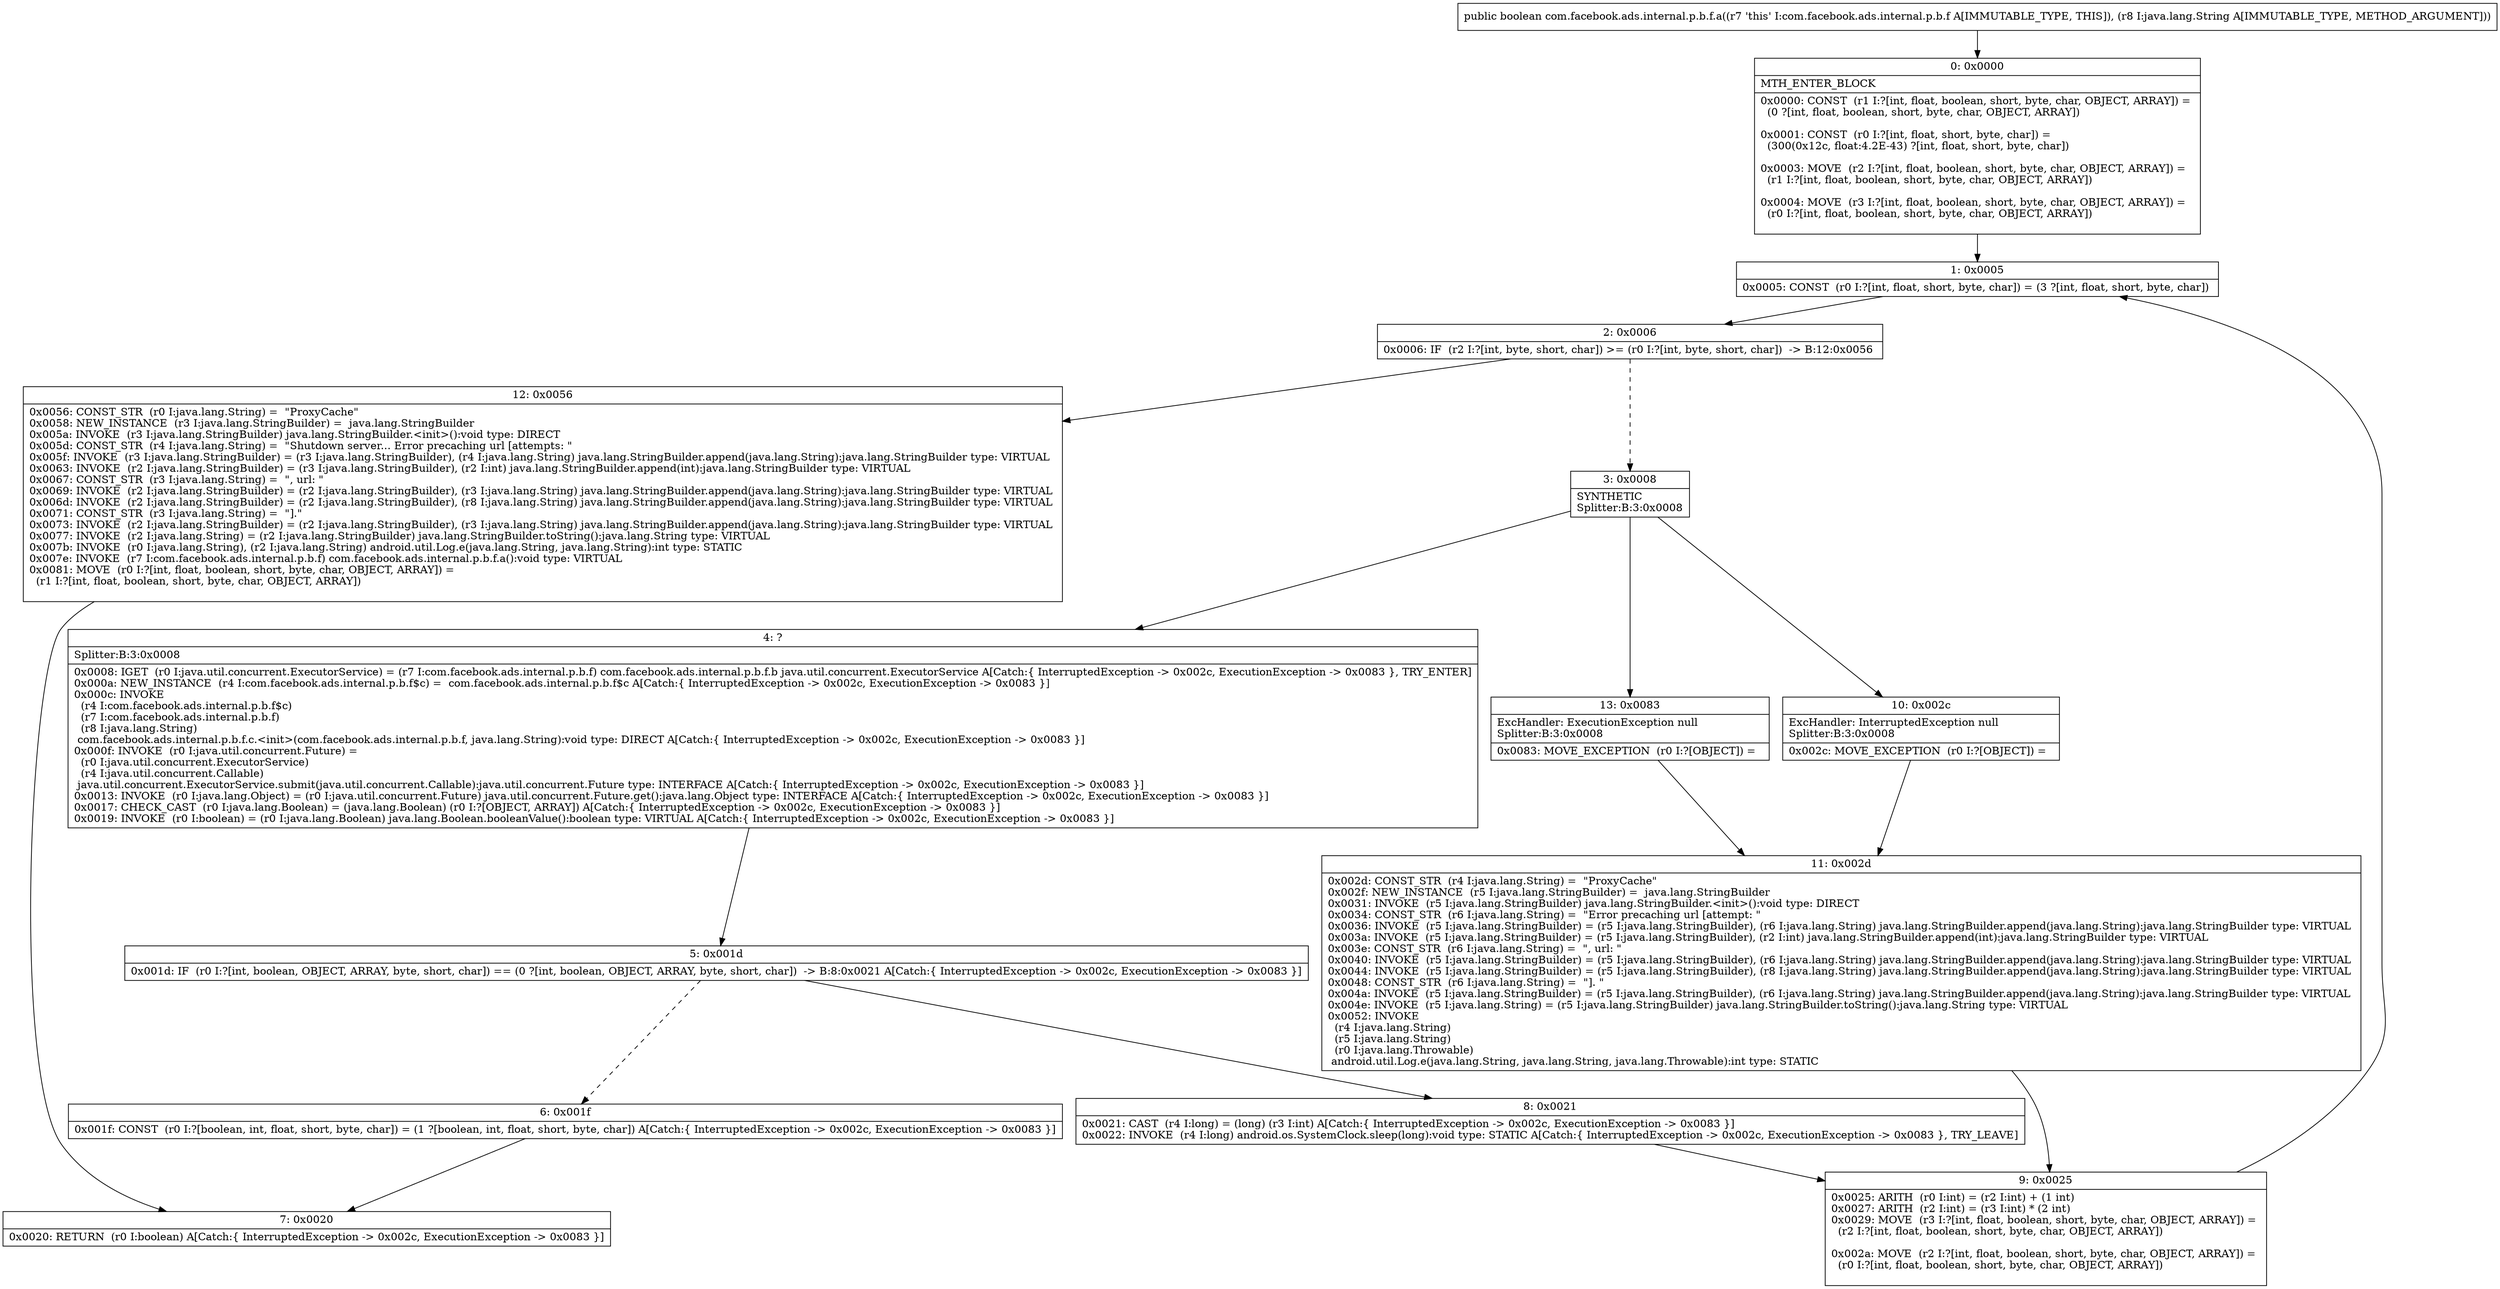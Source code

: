 digraph "CFG forcom.facebook.ads.internal.p.b.f.a(Ljava\/lang\/String;)Z" {
Node_0 [shape=record,label="{0\:\ 0x0000|MTH_ENTER_BLOCK\l|0x0000: CONST  (r1 I:?[int, float, boolean, short, byte, char, OBJECT, ARRAY]) = \l  (0 ?[int, float, boolean, short, byte, char, OBJECT, ARRAY])\l \l0x0001: CONST  (r0 I:?[int, float, short, byte, char]) = \l  (300(0x12c, float:4.2E\-43) ?[int, float, short, byte, char])\l \l0x0003: MOVE  (r2 I:?[int, float, boolean, short, byte, char, OBJECT, ARRAY]) = \l  (r1 I:?[int, float, boolean, short, byte, char, OBJECT, ARRAY])\l \l0x0004: MOVE  (r3 I:?[int, float, boolean, short, byte, char, OBJECT, ARRAY]) = \l  (r0 I:?[int, float, boolean, short, byte, char, OBJECT, ARRAY])\l \l}"];
Node_1 [shape=record,label="{1\:\ 0x0005|0x0005: CONST  (r0 I:?[int, float, short, byte, char]) = (3 ?[int, float, short, byte, char]) \l}"];
Node_2 [shape=record,label="{2\:\ 0x0006|0x0006: IF  (r2 I:?[int, byte, short, char]) \>= (r0 I:?[int, byte, short, char])  \-\> B:12:0x0056 \l}"];
Node_3 [shape=record,label="{3\:\ 0x0008|SYNTHETIC\lSplitter:B:3:0x0008\l}"];
Node_4 [shape=record,label="{4\:\ ?|Splitter:B:3:0x0008\l|0x0008: IGET  (r0 I:java.util.concurrent.ExecutorService) = (r7 I:com.facebook.ads.internal.p.b.f) com.facebook.ads.internal.p.b.f.b java.util.concurrent.ExecutorService A[Catch:\{ InterruptedException \-\> 0x002c, ExecutionException \-\> 0x0083 \}, TRY_ENTER]\l0x000a: NEW_INSTANCE  (r4 I:com.facebook.ads.internal.p.b.f$c) =  com.facebook.ads.internal.p.b.f$c A[Catch:\{ InterruptedException \-\> 0x002c, ExecutionException \-\> 0x0083 \}]\l0x000c: INVOKE  \l  (r4 I:com.facebook.ads.internal.p.b.f$c)\l  (r7 I:com.facebook.ads.internal.p.b.f)\l  (r8 I:java.lang.String)\l com.facebook.ads.internal.p.b.f.c.\<init\>(com.facebook.ads.internal.p.b.f, java.lang.String):void type: DIRECT A[Catch:\{ InterruptedException \-\> 0x002c, ExecutionException \-\> 0x0083 \}]\l0x000f: INVOKE  (r0 I:java.util.concurrent.Future) = \l  (r0 I:java.util.concurrent.ExecutorService)\l  (r4 I:java.util.concurrent.Callable)\l java.util.concurrent.ExecutorService.submit(java.util.concurrent.Callable):java.util.concurrent.Future type: INTERFACE A[Catch:\{ InterruptedException \-\> 0x002c, ExecutionException \-\> 0x0083 \}]\l0x0013: INVOKE  (r0 I:java.lang.Object) = (r0 I:java.util.concurrent.Future) java.util.concurrent.Future.get():java.lang.Object type: INTERFACE A[Catch:\{ InterruptedException \-\> 0x002c, ExecutionException \-\> 0x0083 \}]\l0x0017: CHECK_CAST  (r0 I:java.lang.Boolean) = (java.lang.Boolean) (r0 I:?[OBJECT, ARRAY]) A[Catch:\{ InterruptedException \-\> 0x002c, ExecutionException \-\> 0x0083 \}]\l0x0019: INVOKE  (r0 I:boolean) = (r0 I:java.lang.Boolean) java.lang.Boolean.booleanValue():boolean type: VIRTUAL A[Catch:\{ InterruptedException \-\> 0x002c, ExecutionException \-\> 0x0083 \}]\l}"];
Node_5 [shape=record,label="{5\:\ 0x001d|0x001d: IF  (r0 I:?[int, boolean, OBJECT, ARRAY, byte, short, char]) == (0 ?[int, boolean, OBJECT, ARRAY, byte, short, char])  \-\> B:8:0x0021 A[Catch:\{ InterruptedException \-\> 0x002c, ExecutionException \-\> 0x0083 \}]\l}"];
Node_6 [shape=record,label="{6\:\ 0x001f|0x001f: CONST  (r0 I:?[boolean, int, float, short, byte, char]) = (1 ?[boolean, int, float, short, byte, char]) A[Catch:\{ InterruptedException \-\> 0x002c, ExecutionException \-\> 0x0083 \}]\l}"];
Node_7 [shape=record,label="{7\:\ 0x0020|0x0020: RETURN  (r0 I:boolean) A[Catch:\{ InterruptedException \-\> 0x002c, ExecutionException \-\> 0x0083 \}]\l}"];
Node_8 [shape=record,label="{8\:\ 0x0021|0x0021: CAST  (r4 I:long) = (long) (r3 I:int) A[Catch:\{ InterruptedException \-\> 0x002c, ExecutionException \-\> 0x0083 \}]\l0x0022: INVOKE  (r4 I:long) android.os.SystemClock.sleep(long):void type: STATIC A[Catch:\{ InterruptedException \-\> 0x002c, ExecutionException \-\> 0x0083 \}, TRY_LEAVE]\l}"];
Node_9 [shape=record,label="{9\:\ 0x0025|0x0025: ARITH  (r0 I:int) = (r2 I:int) + (1 int) \l0x0027: ARITH  (r2 I:int) = (r3 I:int) * (2 int) \l0x0029: MOVE  (r3 I:?[int, float, boolean, short, byte, char, OBJECT, ARRAY]) = \l  (r2 I:?[int, float, boolean, short, byte, char, OBJECT, ARRAY])\l \l0x002a: MOVE  (r2 I:?[int, float, boolean, short, byte, char, OBJECT, ARRAY]) = \l  (r0 I:?[int, float, boolean, short, byte, char, OBJECT, ARRAY])\l \l}"];
Node_10 [shape=record,label="{10\:\ 0x002c|ExcHandler: InterruptedException null\lSplitter:B:3:0x0008\l|0x002c: MOVE_EXCEPTION  (r0 I:?[OBJECT]) =  \l}"];
Node_11 [shape=record,label="{11\:\ 0x002d|0x002d: CONST_STR  (r4 I:java.lang.String) =  \"ProxyCache\" \l0x002f: NEW_INSTANCE  (r5 I:java.lang.StringBuilder) =  java.lang.StringBuilder \l0x0031: INVOKE  (r5 I:java.lang.StringBuilder) java.lang.StringBuilder.\<init\>():void type: DIRECT \l0x0034: CONST_STR  (r6 I:java.lang.String) =  \"Error precaching url [attempt: \" \l0x0036: INVOKE  (r5 I:java.lang.StringBuilder) = (r5 I:java.lang.StringBuilder), (r6 I:java.lang.String) java.lang.StringBuilder.append(java.lang.String):java.lang.StringBuilder type: VIRTUAL \l0x003a: INVOKE  (r5 I:java.lang.StringBuilder) = (r5 I:java.lang.StringBuilder), (r2 I:int) java.lang.StringBuilder.append(int):java.lang.StringBuilder type: VIRTUAL \l0x003e: CONST_STR  (r6 I:java.lang.String) =  \", url: \" \l0x0040: INVOKE  (r5 I:java.lang.StringBuilder) = (r5 I:java.lang.StringBuilder), (r6 I:java.lang.String) java.lang.StringBuilder.append(java.lang.String):java.lang.StringBuilder type: VIRTUAL \l0x0044: INVOKE  (r5 I:java.lang.StringBuilder) = (r5 I:java.lang.StringBuilder), (r8 I:java.lang.String) java.lang.StringBuilder.append(java.lang.String):java.lang.StringBuilder type: VIRTUAL \l0x0048: CONST_STR  (r6 I:java.lang.String) =  \"]. \" \l0x004a: INVOKE  (r5 I:java.lang.StringBuilder) = (r5 I:java.lang.StringBuilder), (r6 I:java.lang.String) java.lang.StringBuilder.append(java.lang.String):java.lang.StringBuilder type: VIRTUAL \l0x004e: INVOKE  (r5 I:java.lang.String) = (r5 I:java.lang.StringBuilder) java.lang.StringBuilder.toString():java.lang.String type: VIRTUAL \l0x0052: INVOKE  \l  (r4 I:java.lang.String)\l  (r5 I:java.lang.String)\l  (r0 I:java.lang.Throwable)\l android.util.Log.e(java.lang.String, java.lang.String, java.lang.Throwable):int type: STATIC \l}"];
Node_12 [shape=record,label="{12\:\ 0x0056|0x0056: CONST_STR  (r0 I:java.lang.String) =  \"ProxyCache\" \l0x0058: NEW_INSTANCE  (r3 I:java.lang.StringBuilder) =  java.lang.StringBuilder \l0x005a: INVOKE  (r3 I:java.lang.StringBuilder) java.lang.StringBuilder.\<init\>():void type: DIRECT \l0x005d: CONST_STR  (r4 I:java.lang.String) =  \"Shutdown server... Error precaching url [attempts: \" \l0x005f: INVOKE  (r3 I:java.lang.StringBuilder) = (r3 I:java.lang.StringBuilder), (r4 I:java.lang.String) java.lang.StringBuilder.append(java.lang.String):java.lang.StringBuilder type: VIRTUAL \l0x0063: INVOKE  (r2 I:java.lang.StringBuilder) = (r3 I:java.lang.StringBuilder), (r2 I:int) java.lang.StringBuilder.append(int):java.lang.StringBuilder type: VIRTUAL \l0x0067: CONST_STR  (r3 I:java.lang.String) =  \", url: \" \l0x0069: INVOKE  (r2 I:java.lang.StringBuilder) = (r2 I:java.lang.StringBuilder), (r3 I:java.lang.String) java.lang.StringBuilder.append(java.lang.String):java.lang.StringBuilder type: VIRTUAL \l0x006d: INVOKE  (r2 I:java.lang.StringBuilder) = (r2 I:java.lang.StringBuilder), (r8 I:java.lang.String) java.lang.StringBuilder.append(java.lang.String):java.lang.StringBuilder type: VIRTUAL \l0x0071: CONST_STR  (r3 I:java.lang.String) =  \"].\" \l0x0073: INVOKE  (r2 I:java.lang.StringBuilder) = (r2 I:java.lang.StringBuilder), (r3 I:java.lang.String) java.lang.StringBuilder.append(java.lang.String):java.lang.StringBuilder type: VIRTUAL \l0x0077: INVOKE  (r2 I:java.lang.String) = (r2 I:java.lang.StringBuilder) java.lang.StringBuilder.toString():java.lang.String type: VIRTUAL \l0x007b: INVOKE  (r0 I:java.lang.String), (r2 I:java.lang.String) android.util.Log.e(java.lang.String, java.lang.String):int type: STATIC \l0x007e: INVOKE  (r7 I:com.facebook.ads.internal.p.b.f) com.facebook.ads.internal.p.b.f.a():void type: VIRTUAL \l0x0081: MOVE  (r0 I:?[int, float, boolean, short, byte, char, OBJECT, ARRAY]) = \l  (r1 I:?[int, float, boolean, short, byte, char, OBJECT, ARRAY])\l \l}"];
Node_13 [shape=record,label="{13\:\ 0x0083|ExcHandler: ExecutionException null\lSplitter:B:3:0x0008\l|0x0083: MOVE_EXCEPTION  (r0 I:?[OBJECT]) =  \l}"];
MethodNode[shape=record,label="{public boolean com.facebook.ads.internal.p.b.f.a((r7 'this' I:com.facebook.ads.internal.p.b.f A[IMMUTABLE_TYPE, THIS]), (r8 I:java.lang.String A[IMMUTABLE_TYPE, METHOD_ARGUMENT])) }"];
MethodNode -> Node_0;
Node_0 -> Node_1;
Node_1 -> Node_2;
Node_2 -> Node_3[style=dashed];
Node_2 -> Node_12;
Node_3 -> Node_4;
Node_3 -> Node_10;
Node_3 -> Node_13;
Node_4 -> Node_5;
Node_5 -> Node_6[style=dashed];
Node_5 -> Node_8;
Node_6 -> Node_7;
Node_8 -> Node_9;
Node_9 -> Node_1;
Node_10 -> Node_11;
Node_11 -> Node_9;
Node_12 -> Node_7;
Node_13 -> Node_11;
}

